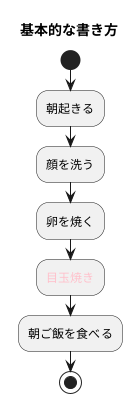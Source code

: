 @startuml アクティビティ図
title 基本的な書き方
start
:朝起きる;
:顔を洗う;
:卵を焼く;
:<color: pink>目玉焼き;
:朝ご飯を食べる;
stop
@enduml